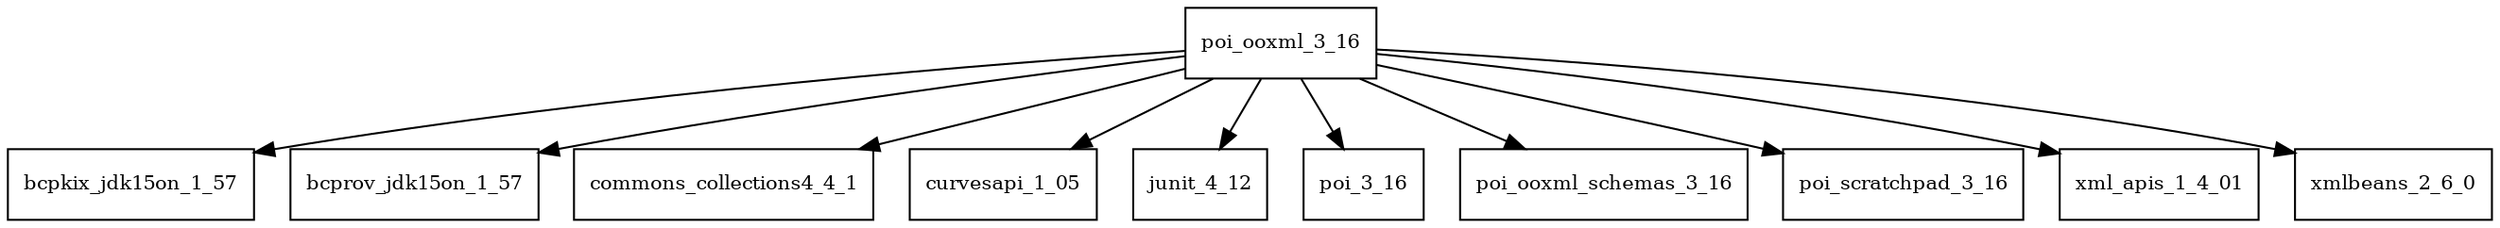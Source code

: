 digraph poi_ooxml_3_16_dependencies {
  node [shape = box, fontsize=10.0];
  poi_ooxml_3_16 -> bcpkix_jdk15on_1_57;
  poi_ooxml_3_16 -> bcprov_jdk15on_1_57;
  poi_ooxml_3_16 -> commons_collections4_4_1;
  poi_ooxml_3_16 -> curvesapi_1_05;
  poi_ooxml_3_16 -> junit_4_12;
  poi_ooxml_3_16 -> poi_3_16;
  poi_ooxml_3_16 -> poi_ooxml_schemas_3_16;
  poi_ooxml_3_16 -> poi_scratchpad_3_16;
  poi_ooxml_3_16 -> xml_apis_1_4_01;
  poi_ooxml_3_16 -> xmlbeans_2_6_0;
}

